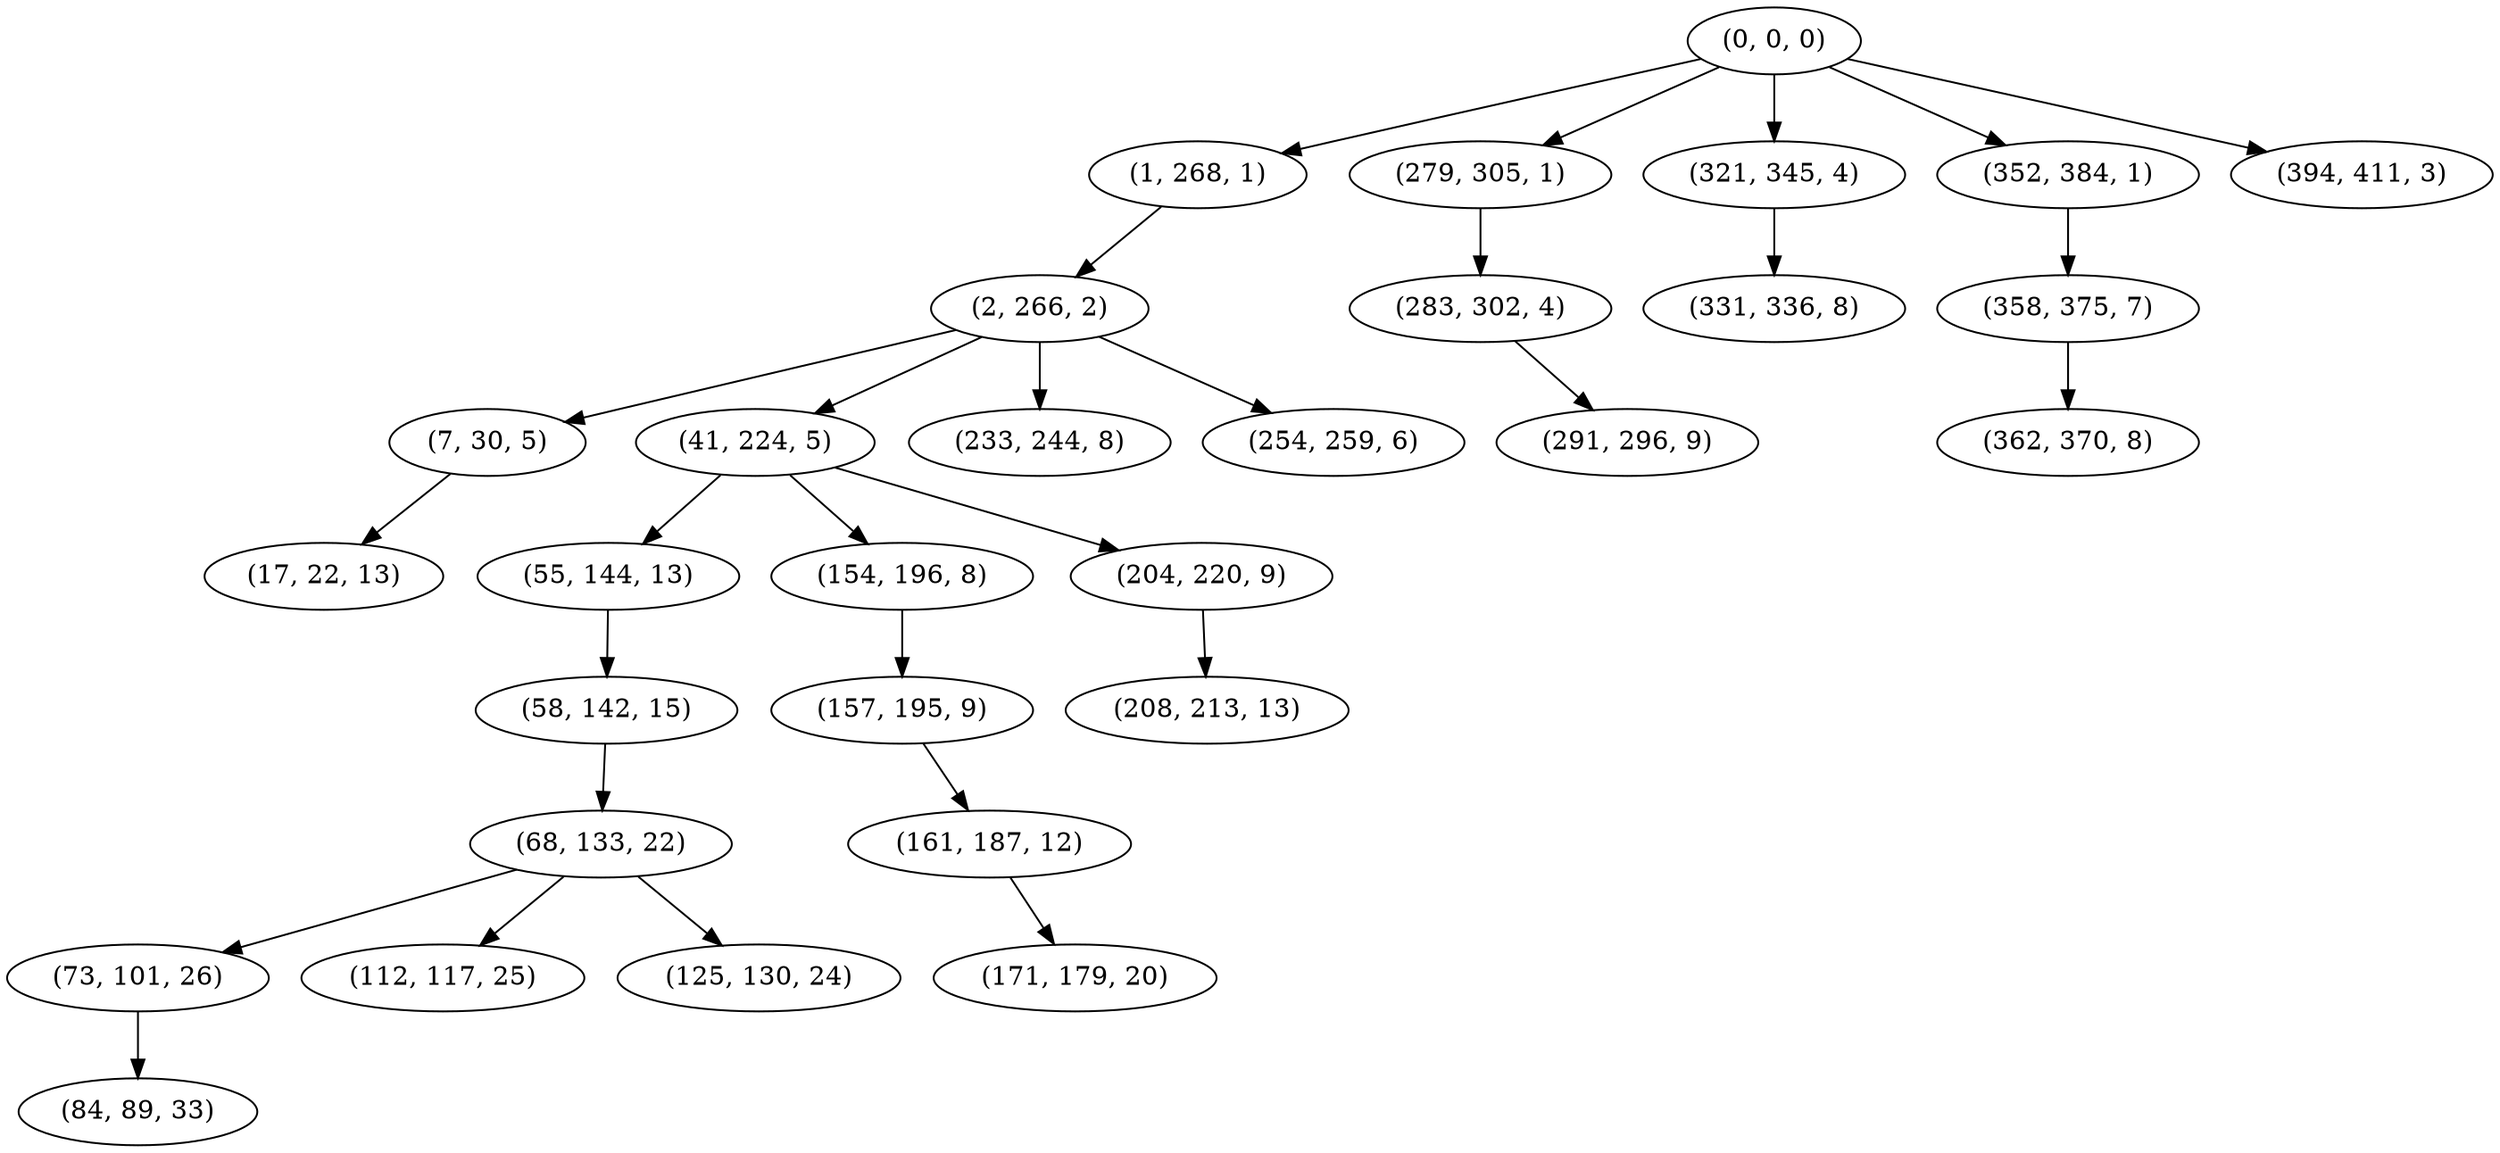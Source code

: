 digraph tree {
    "(0, 0, 0)";
    "(1, 268, 1)";
    "(2, 266, 2)";
    "(7, 30, 5)";
    "(17, 22, 13)";
    "(41, 224, 5)";
    "(55, 144, 13)";
    "(58, 142, 15)";
    "(68, 133, 22)";
    "(73, 101, 26)";
    "(84, 89, 33)";
    "(112, 117, 25)";
    "(125, 130, 24)";
    "(154, 196, 8)";
    "(157, 195, 9)";
    "(161, 187, 12)";
    "(171, 179, 20)";
    "(204, 220, 9)";
    "(208, 213, 13)";
    "(233, 244, 8)";
    "(254, 259, 6)";
    "(279, 305, 1)";
    "(283, 302, 4)";
    "(291, 296, 9)";
    "(321, 345, 4)";
    "(331, 336, 8)";
    "(352, 384, 1)";
    "(358, 375, 7)";
    "(362, 370, 8)";
    "(394, 411, 3)";
    "(0, 0, 0)" -> "(1, 268, 1)";
    "(0, 0, 0)" -> "(279, 305, 1)";
    "(0, 0, 0)" -> "(321, 345, 4)";
    "(0, 0, 0)" -> "(352, 384, 1)";
    "(0, 0, 0)" -> "(394, 411, 3)";
    "(1, 268, 1)" -> "(2, 266, 2)";
    "(2, 266, 2)" -> "(7, 30, 5)";
    "(2, 266, 2)" -> "(41, 224, 5)";
    "(2, 266, 2)" -> "(233, 244, 8)";
    "(2, 266, 2)" -> "(254, 259, 6)";
    "(7, 30, 5)" -> "(17, 22, 13)";
    "(41, 224, 5)" -> "(55, 144, 13)";
    "(41, 224, 5)" -> "(154, 196, 8)";
    "(41, 224, 5)" -> "(204, 220, 9)";
    "(55, 144, 13)" -> "(58, 142, 15)";
    "(58, 142, 15)" -> "(68, 133, 22)";
    "(68, 133, 22)" -> "(73, 101, 26)";
    "(68, 133, 22)" -> "(112, 117, 25)";
    "(68, 133, 22)" -> "(125, 130, 24)";
    "(73, 101, 26)" -> "(84, 89, 33)";
    "(154, 196, 8)" -> "(157, 195, 9)";
    "(157, 195, 9)" -> "(161, 187, 12)";
    "(161, 187, 12)" -> "(171, 179, 20)";
    "(204, 220, 9)" -> "(208, 213, 13)";
    "(279, 305, 1)" -> "(283, 302, 4)";
    "(283, 302, 4)" -> "(291, 296, 9)";
    "(321, 345, 4)" -> "(331, 336, 8)";
    "(352, 384, 1)" -> "(358, 375, 7)";
    "(358, 375, 7)" -> "(362, 370, 8)";
}
